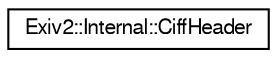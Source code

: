 digraph "Graphical Class Hierarchy"
{
  edge [fontname="FreeSans",fontsize="10",labelfontname="FreeSans",labelfontsize="10"];
  node [fontname="FreeSans",fontsize="10",shape=record];
  rankdir="LR";
  Node1 [label="Exiv2::Internal::CiffHeader",height=0.2,width=0.4,color="black", fillcolor="white", style="filled",URL="$classExiv2_1_1Internal_1_1CiffHeader.html",tooltip="This class models the header of a CRW (Canon Raw data) image. It is the head of a CIFF parse tree..."];
}
